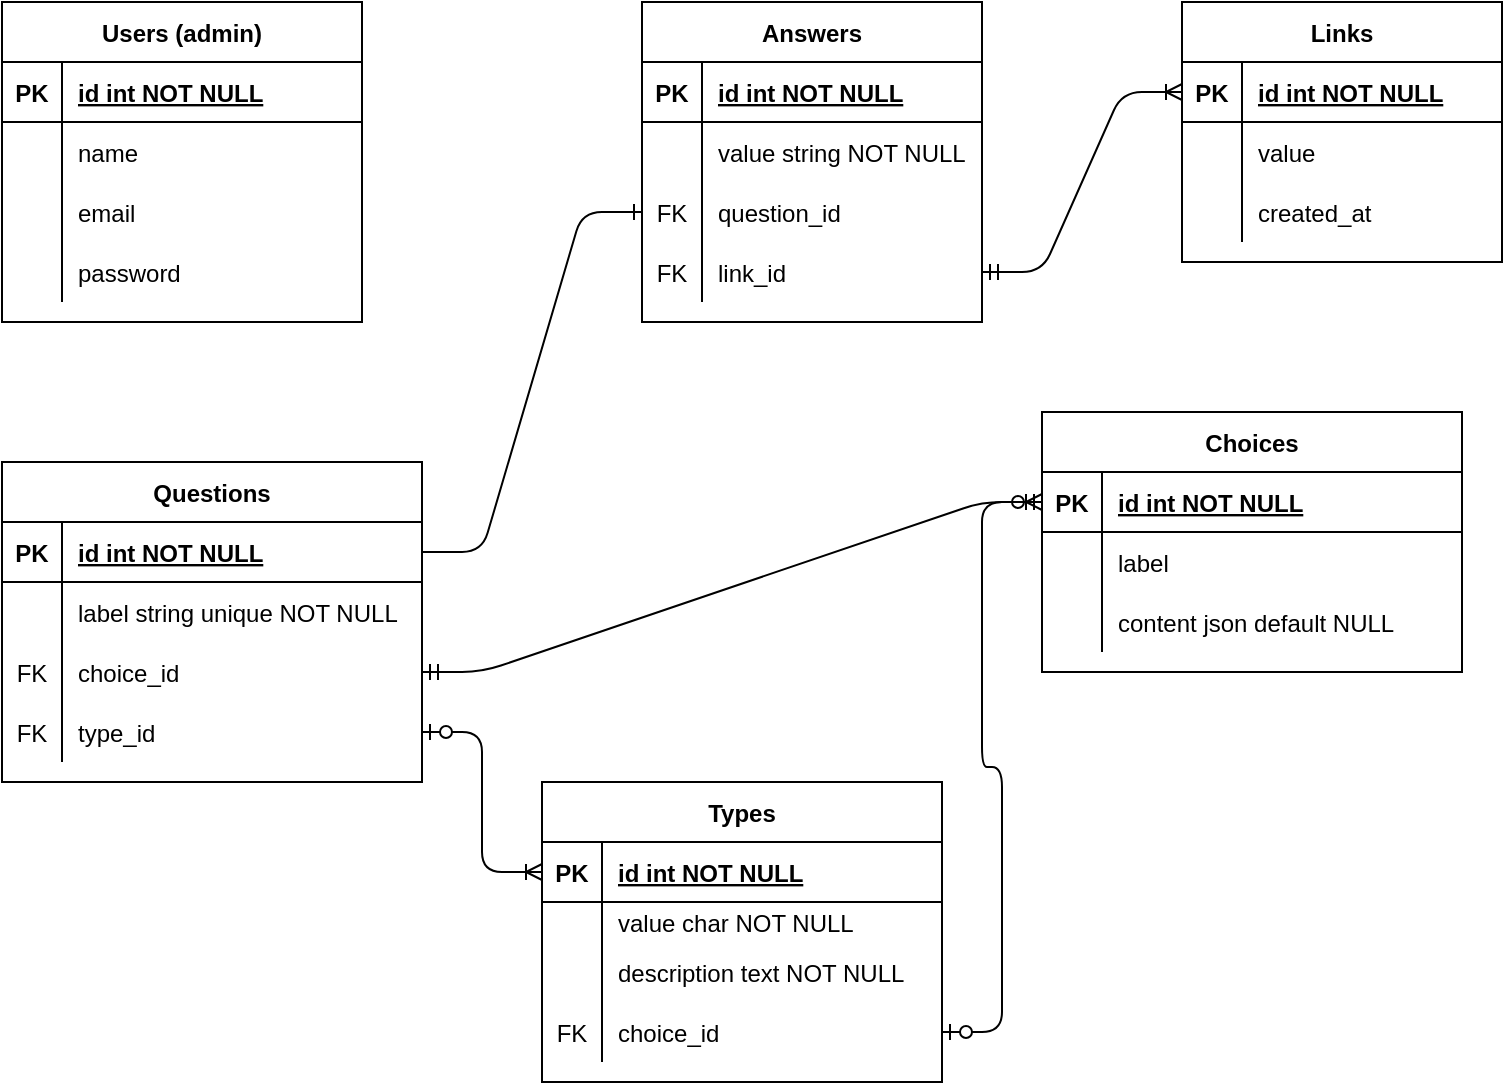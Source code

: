 <mxfile version="13.6.6" type="github">
  <diagram id="R2lEEEUBdFMjLlhIrx00" name="Page-1">
    <mxGraphModel dx="868" dy="485" grid="1" gridSize="10" guides="1" tooltips="1" connect="1" arrows="1" fold="1" page="1" pageScale="1" pageWidth="850" pageHeight="1100" math="0" shadow="0" extFonts="Permanent Marker^https://fonts.googleapis.com/css?family=Permanent+Marker">
      <root>
        <mxCell id="0" />
        <mxCell id="1" parent="0" />
        <mxCell id="QykQHZrIlKsvQV9ZvxKY-2" value="" style="shape=partialRectangle;collapsible=0;dropTarget=0;pointerEvents=0;fillColor=none;points=[[0,0.5],[1,0.5]];portConstraint=eastwest;top=0;left=0;right=0;bottom=0;" vertex="1" parent="1">
          <mxGeometry x="50" y="140" width="250" height="30" as="geometry" />
        </mxCell>
        <mxCell id="QykQHZrIlKsvQV9ZvxKY-3" value="" style="shape=partialRectangle;overflow=hidden;connectable=0;fillColor=none;top=0;left=0;bottom=0;right=0;" vertex="1" parent="QykQHZrIlKsvQV9ZvxKY-2">
          <mxGeometry width="30" height="30" as="geometry" />
        </mxCell>
        <mxCell id="QykQHZrIlKsvQV9ZvxKY-76" value="" style="edgeStyle=entityRelationEdgeStyle;fontSize=12;html=1;endArrow=ERoneToMany;startArrow=ERmandOne;entryX=0;entryY=0.5;entryDx=0;entryDy=0;" edge="1" parent="1" source="QykQHZrIlKsvQV9ZvxKY-42" target="QykQHZrIlKsvQV9ZvxKY-21">
          <mxGeometry width="100" height="100" relative="1" as="geometry">
            <mxPoint x="510" y="450" as="sourcePoint" />
            <mxPoint x="430" y="380" as="targetPoint" />
          </mxGeometry>
        </mxCell>
        <mxCell id="QykQHZrIlKsvQV9ZvxKY-83" value="" style="edgeStyle=entityRelationEdgeStyle;fontSize=12;html=1;endArrow=ERzeroToMany;startArrow=ERzeroToOne;entryX=0;entryY=0.5;entryDx=0;entryDy=0;exitX=1;exitY=0.5;exitDx=0;exitDy=0;" edge="1" parent="1" source="QykQHZrIlKsvQV9ZvxKY-80" target="C-vyLk0tnHw3VtMMgP7b-14">
          <mxGeometry width="100" height="100" relative="1" as="geometry">
            <mxPoint x="530" y="330" as="sourcePoint" />
            <mxPoint x="630" y="230" as="targetPoint" />
          </mxGeometry>
        </mxCell>
        <mxCell id="C-vyLk0tnHw3VtMMgP7b-2" value="Types" style="shape=table;startSize=30;container=1;collapsible=1;childLayout=tableLayout;fixedRows=1;rowLines=0;fontStyle=1;align=center;resizeLast=1;" parent="1" vertex="1">
          <mxGeometry x="310" y="430" width="200" height="150" as="geometry" />
        </mxCell>
        <mxCell id="C-vyLk0tnHw3VtMMgP7b-3" value="" style="shape=partialRectangle;collapsible=0;dropTarget=0;pointerEvents=0;fillColor=none;points=[[0,0.5],[1,0.5]];portConstraint=eastwest;top=0;left=0;right=0;bottom=1;" parent="C-vyLk0tnHw3VtMMgP7b-2" vertex="1">
          <mxGeometry y="30" width="200" height="30" as="geometry" />
        </mxCell>
        <mxCell id="C-vyLk0tnHw3VtMMgP7b-4" value="PK" style="shape=partialRectangle;overflow=hidden;connectable=0;fillColor=none;top=0;left=0;bottom=0;right=0;fontStyle=1;" parent="C-vyLk0tnHw3VtMMgP7b-3" vertex="1">
          <mxGeometry width="30" height="30" as="geometry" />
        </mxCell>
        <mxCell id="C-vyLk0tnHw3VtMMgP7b-5" value="id int NOT NULL " style="shape=partialRectangle;overflow=hidden;connectable=0;fillColor=none;top=0;left=0;bottom=0;right=0;align=left;spacingLeft=6;fontStyle=5;" parent="C-vyLk0tnHw3VtMMgP7b-3" vertex="1">
          <mxGeometry x="30" width="170" height="30" as="geometry" />
        </mxCell>
        <mxCell id="C-vyLk0tnHw3VtMMgP7b-6" value="" style="shape=partialRectangle;collapsible=0;dropTarget=0;pointerEvents=0;fillColor=none;points=[[0,0.5],[1,0.5]];portConstraint=eastwest;top=0;left=0;right=0;bottom=0;" parent="C-vyLk0tnHw3VtMMgP7b-2" vertex="1">
          <mxGeometry y="60" width="200" height="20" as="geometry" />
        </mxCell>
        <mxCell id="C-vyLk0tnHw3VtMMgP7b-7" value="" style="shape=partialRectangle;overflow=hidden;connectable=0;fillColor=none;top=0;left=0;bottom=0;right=0;" parent="C-vyLk0tnHw3VtMMgP7b-6" vertex="1">
          <mxGeometry width="30" height="20" as="geometry" />
        </mxCell>
        <mxCell id="C-vyLk0tnHw3VtMMgP7b-8" value="value char NOT NULL" style="shape=partialRectangle;overflow=hidden;connectable=0;fillColor=none;top=0;left=0;bottom=0;right=0;align=left;spacingLeft=6;" parent="C-vyLk0tnHw3VtMMgP7b-6" vertex="1">
          <mxGeometry x="30" width="170" height="20" as="geometry" />
        </mxCell>
        <mxCell id="C-vyLk0tnHw3VtMMgP7b-9" value="" style="shape=partialRectangle;collapsible=0;dropTarget=0;pointerEvents=0;fillColor=none;points=[[0,0.5],[1,0.5]];portConstraint=eastwest;top=0;left=0;right=0;bottom=0;" parent="C-vyLk0tnHw3VtMMgP7b-2" vertex="1">
          <mxGeometry y="80" width="200" height="30" as="geometry" />
        </mxCell>
        <mxCell id="C-vyLk0tnHw3VtMMgP7b-10" value="" style="shape=partialRectangle;overflow=hidden;connectable=0;fillColor=none;top=0;left=0;bottom=0;right=0;" parent="C-vyLk0tnHw3VtMMgP7b-9" vertex="1">
          <mxGeometry width="30" height="30" as="geometry" />
        </mxCell>
        <mxCell id="C-vyLk0tnHw3VtMMgP7b-11" value="description text NOT NULL" style="shape=partialRectangle;overflow=hidden;connectable=0;fillColor=none;top=0;left=0;bottom=0;right=0;align=left;spacingLeft=6;" parent="C-vyLk0tnHw3VtMMgP7b-9" vertex="1">
          <mxGeometry x="30" width="170" height="30" as="geometry" />
        </mxCell>
        <mxCell id="QykQHZrIlKsvQV9ZvxKY-80" value="" style="shape=partialRectangle;collapsible=0;dropTarget=0;pointerEvents=0;fillColor=none;top=0;left=0;bottom=0;right=0;points=[[0,0.5],[1,0.5]];portConstraint=eastwest;" vertex="1" parent="C-vyLk0tnHw3VtMMgP7b-2">
          <mxGeometry y="110" width="200" height="30" as="geometry" />
        </mxCell>
        <mxCell id="QykQHZrIlKsvQV9ZvxKY-81" value="FK" style="shape=partialRectangle;connectable=0;fillColor=none;top=0;left=0;bottom=0;right=0;fontStyle=0;overflow=hidden;" vertex="1" parent="QykQHZrIlKsvQV9ZvxKY-80">
          <mxGeometry width="30" height="30" as="geometry" />
        </mxCell>
        <mxCell id="QykQHZrIlKsvQV9ZvxKY-82" value="choice_id" style="shape=partialRectangle;connectable=0;fillColor=none;top=0;left=0;bottom=0;right=0;align=left;spacingLeft=6;fontStyle=0;overflow=hidden;" vertex="1" parent="QykQHZrIlKsvQV9ZvxKY-80">
          <mxGeometry x="30" width="170" height="30" as="geometry" />
        </mxCell>
        <mxCell id="QykQHZrIlKsvQV9ZvxKY-86" value="" style="edgeStyle=entityRelationEdgeStyle;fontSize=12;html=1;endArrow=ERmandOne;startArrow=ERmandOne;entryX=0;entryY=0.5;entryDx=0;entryDy=0;exitX=1;exitY=0.5;exitDx=0;exitDy=0;" edge="1" parent="1" source="QykQHZrIlKsvQV9ZvxKY-50" target="C-vyLk0tnHw3VtMMgP7b-14">
          <mxGeometry width="100" height="100" relative="1" as="geometry">
            <mxPoint x="380" y="420" as="sourcePoint" />
            <mxPoint x="480" y="320" as="targetPoint" />
          </mxGeometry>
        </mxCell>
        <mxCell id="C-vyLk0tnHw3VtMMgP7b-13" value="Choices" style="shape=table;startSize=30;container=1;collapsible=1;childLayout=tableLayout;fixedRows=1;rowLines=0;fontStyle=1;align=center;resizeLast=1;" parent="1" vertex="1">
          <mxGeometry x="560" y="245" width="210" height="130" as="geometry" />
        </mxCell>
        <mxCell id="C-vyLk0tnHw3VtMMgP7b-14" value="" style="shape=partialRectangle;collapsible=0;dropTarget=0;pointerEvents=0;fillColor=none;points=[[0,0.5],[1,0.5]];portConstraint=eastwest;top=0;left=0;right=0;bottom=1;" parent="C-vyLk0tnHw3VtMMgP7b-13" vertex="1">
          <mxGeometry y="30" width="210" height="30" as="geometry" />
        </mxCell>
        <mxCell id="C-vyLk0tnHw3VtMMgP7b-15" value="PK" style="shape=partialRectangle;overflow=hidden;connectable=0;fillColor=none;top=0;left=0;bottom=0;right=0;fontStyle=1;" parent="C-vyLk0tnHw3VtMMgP7b-14" vertex="1">
          <mxGeometry width="30" height="30" as="geometry" />
        </mxCell>
        <mxCell id="C-vyLk0tnHw3VtMMgP7b-16" value="id int NOT NULL " style="shape=partialRectangle;overflow=hidden;connectable=0;fillColor=none;top=0;left=0;bottom=0;right=0;align=left;spacingLeft=6;fontStyle=5;" parent="C-vyLk0tnHw3VtMMgP7b-14" vertex="1">
          <mxGeometry x="30" width="180" height="30" as="geometry" />
        </mxCell>
        <mxCell id="C-vyLk0tnHw3VtMMgP7b-17" value="" style="shape=partialRectangle;collapsible=0;dropTarget=0;pointerEvents=0;fillColor=none;points=[[0,0.5],[1,0.5]];portConstraint=eastwest;top=0;left=0;right=0;bottom=0;" parent="C-vyLk0tnHw3VtMMgP7b-13" vertex="1">
          <mxGeometry y="60" width="210" height="30" as="geometry" />
        </mxCell>
        <mxCell id="C-vyLk0tnHw3VtMMgP7b-18" value="" style="shape=partialRectangle;overflow=hidden;connectable=0;fillColor=none;top=0;left=0;bottom=0;right=0;" parent="C-vyLk0tnHw3VtMMgP7b-17" vertex="1">
          <mxGeometry width="30" height="30" as="geometry" />
        </mxCell>
        <mxCell id="C-vyLk0tnHw3VtMMgP7b-19" value="label" style="shape=partialRectangle;overflow=hidden;connectable=0;fillColor=none;top=0;left=0;bottom=0;right=0;align=left;spacingLeft=6;" parent="C-vyLk0tnHw3VtMMgP7b-17" vertex="1">
          <mxGeometry x="30" width="180" height="30" as="geometry" />
        </mxCell>
        <mxCell id="C-vyLk0tnHw3VtMMgP7b-20" value="" style="shape=partialRectangle;collapsible=0;dropTarget=0;pointerEvents=0;fillColor=none;points=[[0,0.5],[1,0.5]];portConstraint=eastwest;top=0;left=0;right=0;bottom=0;" parent="C-vyLk0tnHw3VtMMgP7b-13" vertex="1">
          <mxGeometry y="90" width="210" height="30" as="geometry" />
        </mxCell>
        <mxCell id="C-vyLk0tnHw3VtMMgP7b-21" value="" style="shape=partialRectangle;overflow=hidden;connectable=0;fillColor=none;top=0;left=0;bottom=0;right=0;" parent="C-vyLk0tnHw3VtMMgP7b-20" vertex="1">
          <mxGeometry width="30" height="30" as="geometry" />
        </mxCell>
        <mxCell id="C-vyLk0tnHw3VtMMgP7b-22" value="content json default NULL" style="shape=partialRectangle;overflow=hidden;connectable=0;fillColor=none;top=0;left=0;bottom=0;right=0;align=left;spacingLeft=6;" parent="C-vyLk0tnHw3VtMMgP7b-20" vertex="1">
          <mxGeometry x="30" width="180" height="30" as="geometry" />
        </mxCell>
        <mxCell id="C-vyLk0tnHw3VtMMgP7b-23" value="Questions" style="shape=table;startSize=30;container=1;collapsible=1;childLayout=tableLayout;fixedRows=1;rowLines=0;fontStyle=1;align=center;resizeLast=1;" parent="1" vertex="1">
          <mxGeometry x="40" y="270" width="210" height="160" as="geometry" />
        </mxCell>
        <mxCell id="C-vyLk0tnHw3VtMMgP7b-24" value="" style="shape=partialRectangle;collapsible=0;dropTarget=0;pointerEvents=0;fillColor=none;points=[[0,0.5],[1,0.5]];portConstraint=eastwest;top=0;left=0;right=0;bottom=1;" parent="C-vyLk0tnHw3VtMMgP7b-23" vertex="1">
          <mxGeometry y="30" width="210" height="30" as="geometry" />
        </mxCell>
        <mxCell id="C-vyLk0tnHw3VtMMgP7b-25" value="PK" style="shape=partialRectangle;overflow=hidden;connectable=0;fillColor=none;top=0;left=0;bottom=0;right=0;fontStyle=1;" parent="C-vyLk0tnHw3VtMMgP7b-24" vertex="1">
          <mxGeometry width="30" height="30" as="geometry" />
        </mxCell>
        <mxCell id="C-vyLk0tnHw3VtMMgP7b-26" value="id int NOT NULL " style="shape=partialRectangle;overflow=hidden;connectable=0;fillColor=none;top=0;left=0;bottom=0;right=0;align=left;spacingLeft=6;fontStyle=5;" parent="C-vyLk0tnHw3VtMMgP7b-24" vertex="1">
          <mxGeometry x="30" width="180" height="30" as="geometry" />
        </mxCell>
        <mxCell id="C-vyLk0tnHw3VtMMgP7b-27" value="" style="shape=partialRectangle;collapsible=0;dropTarget=0;pointerEvents=0;fillColor=none;points=[[0,0.5],[1,0.5]];portConstraint=eastwest;top=0;left=0;right=0;bottom=0;" parent="C-vyLk0tnHw3VtMMgP7b-23" vertex="1">
          <mxGeometry y="60" width="210" height="30" as="geometry" />
        </mxCell>
        <mxCell id="C-vyLk0tnHw3VtMMgP7b-28" value="" style="shape=partialRectangle;overflow=hidden;connectable=0;fillColor=none;top=0;left=0;bottom=0;right=0;" parent="C-vyLk0tnHw3VtMMgP7b-27" vertex="1">
          <mxGeometry width="30" height="30" as="geometry" />
        </mxCell>
        <mxCell id="C-vyLk0tnHw3VtMMgP7b-29" value="label string unique NOT NULL" style="shape=partialRectangle;overflow=hidden;connectable=0;fillColor=none;top=0;left=0;bottom=0;right=0;align=left;spacingLeft=6;" parent="C-vyLk0tnHw3VtMMgP7b-27" vertex="1">
          <mxGeometry x="30" width="180" height="30" as="geometry" />
        </mxCell>
        <mxCell id="QykQHZrIlKsvQV9ZvxKY-50" value="" style="shape=partialRectangle;collapsible=0;dropTarget=0;pointerEvents=0;fillColor=none;top=0;left=0;bottom=0;right=0;points=[[0,0.5],[1,0.5]];portConstraint=eastwest;" vertex="1" parent="C-vyLk0tnHw3VtMMgP7b-23">
          <mxGeometry y="90" width="210" height="30" as="geometry" />
        </mxCell>
        <mxCell id="QykQHZrIlKsvQV9ZvxKY-51" value="FK" style="shape=partialRectangle;connectable=0;fillColor=none;top=0;left=0;bottom=0;right=0;fontStyle=0;overflow=hidden;" vertex="1" parent="QykQHZrIlKsvQV9ZvxKY-50">
          <mxGeometry width="30" height="30" as="geometry" />
        </mxCell>
        <mxCell id="QykQHZrIlKsvQV9ZvxKY-52" value="choice_id" style="shape=partialRectangle;connectable=0;fillColor=none;top=0;left=0;bottom=0;right=0;align=left;spacingLeft=6;fontStyle=0;overflow=hidden;" vertex="1" parent="QykQHZrIlKsvQV9ZvxKY-50">
          <mxGeometry x="30" width="180" height="30" as="geometry" />
        </mxCell>
        <mxCell id="QykQHZrIlKsvQV9ZvxKY-46" value="" style="shape=partialRectangle;collapsible=0;dropTarget=0;pointerEvents=0;fillColor=none;top=0;left=0;bottom=0;right=0;points=[[0,0.5],[1,0.5]];portConstraint=eastwest;" vertex="1" parent="C-vyLk0tnHw3VtMMgP7b-23">
          <mxGeometry y="120" width="210" height="30" as="geometry" />
        </mxCell>
        <mxCell id="QykQHZrIlKsvQV9ZvxKY-47" value="FK" style="shape=partialRectangle;connectable=0;fillColor=none;top=0;left=0;bottom=0;right=0;fontStyle=0;overflow=hidden;" vertex="1" parent="QykQHZrIlKsvQV9ZvxKY-46">
          <mxGeometry width="30" height="30" as="geometry" />
        </mxCell>
        <mxCell id="QykQHZrIlKsvQV9ZvxKY-48" value="type_id" style="shape=partialRectangle;connectable=0;fillColor=none;top=0;left=0;bottom=0;right=0;align=left;spacingLeft=6;fontStyle=0;overflow=hidden;" vertex="1" parent="QykQHZrIlKsvQV9ZvxKY-46">
          <mxGeometry x="30" width="180" height="30" as="geometry" />
        </mxCell>
        <mxCell id="QykQHZrIlKsvQV9ZvxKY-87" value="" style="edgeStyle=entityRelationEdgeStyle;fontSize=12;html=1;endArrow=ERone;endFill=1;entryX=0;entryY=0.5;entryDx=0;entryDy=0;exitX=1;exitY=0.5;exitDx=0;exitDy=0;" edge="1" parent="1" source="C-vyLk0tnHw3VtMMgP7b-24" target="QykQHZrIlKsvQV9ZvxKY-38">
          <mxGeometry width="100" height="100" relative="1" as="geometry">
            <mxPoint x="380" y="330" as="sourcePoint" />
            <mxPoint x="480" y="230" as="targetPoint" />
          </mxGeometry>
        </mxCell>
        <mxCell id="QykQHZrIlKsvQV9ZvxKY-88" value="" style="edgeStyle=entityRelationEdgeStyle;fontSize=12;html=1;endArrow=ERoneToMany;startArrow=ERzeroToOne;exitX=1;exitY=0.5;exitDx=0;exitDy=0;entryX=0;entryY=0.5;entryDx=0;entryDy=0;" edge="1" parent="1" source="QykQHZrIlKsvQV9ZvxKY-46" target="C-vyLk0tnHw3VtMMgP7b-3">
          <mxGeometry width="100" height="100" relative="1" as="geometry">
            <mxPoint x="380" y="390" as="sourcePoint" />
            <mxPoint x="480" y="290" as="targetPoint" />
          </mxGeometry>
        </mxCell>
        <mxCell id="QykQHZrIlKsvQV9ZvxKY-89" value="Users (admin)" style="shape=table;startSize=30;container=1;collapsible=1;childLayout=tableLayout;fixedRows=1;rowLines=0;fontStyle=1;align=center;resizeLast=1;" vertex="1" parent="1">
          <mxGeometry x="40" y="40" width="180" height="160" as="geometry" />
        </mxCell>
        <mxCell id="QykQHZrIlKsvQV9ZvxKY-90" value="" style="shape=partialRectangle;collapsible=0;dropTarget=0;pointerEvents=0;fillColor=none;top=0;left=0;bottom=1;right=0;points=[[0,0.5],[1,0.5]];portConstraint=eastwest;" vertex="1" parent="QykQHZrIlKsvQV9ZvxKY-89">
          <mxGeometry y="30" width="180" height="30" as="geometry" />
        </mxCell>
        <mxCell id="QykQHZrIlKsvQV9ZvxKY-91" value="PK" style="shape=partialRectangle;connectable=0;fillColor=none;top=0;left=0;bottom=0;right=0;fontStyle=1;overflow=hidden;" vertex="1" parent="QykQHZrIlKsvQV9ZvxKY-90">
          <mxGeometry width="30" height="30" as="geometry" />
        </mxCell>
        <mxCell id="QykQHZrIlKsvQV9ZvxKY-92" value="id int NOT NULL" style="shape=partialRectangle;connectable=0;fillColor=none;top=0;left=0;bottom=0;right=0;align=left;spacingLeft=6;fontStyle=5;overflow=hidden;" vertex="1" parent="QykQHZrIlKsvQV9ZvxKY-90">
          <mxGeometry x="30" width="150" height="30" as="geometry" />
        </mxCell>
        <mxCell id="QykQHZrIlKsvQV9ZvxKY-93" value="" style="shape=partialRectangle;collapsible=0;dropTarget=0;pointerEvents=0;fillColor=none;top=0;left=0;bottom=0;right=0;points=[[0,0.5],[1,0.5]];portConstraint=eastwest;" vertex="1" parent="QykQHZrIlKsvQV9ZvxKY-89">
          <mxGeometry y="60" width="180" height="30" as="geometry" />
        </mxCell>
        <mxCell id="QykQHZrIlKsvQV9ZvxKY-94" value="" style="shape=partialRectangle;connectable=0;fillColor=none;top=0;left=0;bottom=0;right=0;editable=1;overflow=hidden;" vertex="1" parent="QykQHZrIlKsvQV9ZvxKY-93">
          <mxGeometry width="30" height="30" as="geometry" />
        </mxCell>
        <mxCell id="QykQHZrIlKsvQV9ZvxKY-95" value="name" style="shape=partialRectangle;connectable=0;fillColor=none;top=0;left=0;bottom=0;right=0;align=left;spacingLeft=6;overflow=hidden;" vertex="1" parent="QykQHZrIlKsvQV9ZvxKY-93">
          <mxGeometry x="30" width="150" height="30" as="geometry" />
        </mxCell>
        <mxCell id="QykQHZrIlKsvQV9ZvxKY-96" value="" style="shape=partialRectangle;collapsible=0;dropTarget=0;pointerEvents=0;fillColor=none;top=0;left=0;bottom=0;right=0;points=[[0,0.5],[1,0.5]];portConstraint=eastwest;" vertex="1" parent="QykQHZrIlKsvQV9ZvxKY-89">
          <mxGeometry y="90" width="180" height="30" as="geometry" />
        </mxCell>
        <mxCell id="QykQHZrIlKsvQV9ZvxKY-97" value="" style="shape=partialRectangle;connectable=0;fillColor=none;top=0;left=0;bottom=0;right=0;editable=1;overflow=hidden;" vertex="1" parent="QykQHZrIlKsvQV9ZvxKY-96">
          <mxGeometry width="30" height="30" as="geometry" />
        </mxCell>
        <mxCell id="QykQHZrIlKsvQV9ZvxKY-98" value="email" style="shape=partialRectangle;connectable=0;fillColor=none;top=0;left=0;bottom=0;right=0;align=left;spacingLeft=6;overflow=hidden;" vertex="1" parent="QykQHZrIlKsvQV9ZvxKY-96">
          <mxGeometry x="30" width="150" height="30" as="geometry" />
        </mxCell>
        <mxCell id="QykQHZrIlKsvQV9ZvxKY-99" value="" style="shape=partialRectangle;collapsible=0;dropTarget=0;pointerEvents=0;fillColor=none;top=0;left=0;bottom=0;right=0;points=[[0,0.5],[1,0.5]];portConstraint=eastwest;" vertex="1" parent="QykQHZrIlKsvQV9ZvxKY-89">
          <mxGeometry y="120" width="180" height="30" as="geometry" />
        </mxCell>
        <mxCell id="QykQHZrIlKsvQV9ZvxKY-100" value="" style="shape=partialRectangle;connectable=0;fillColor=none;top=0;left=0;bottom=0;right=0;editable=1;overflow=hidden;" vertex="1" parent="QykQHZrIlKsvQV9ZvxKY-99">
          <mxGeometry width="30" height="30" as="geometry" />
        </mxCell>
        <mxCell id="QykQHZrIlKsvQV9ZvxKY-101" value="password" style="shape=partialRectangle;connectable=0;fillColor=none;top=0;left=0;bottom=0;right=0;align=left;spacingLeft=6;overflow=hidden;" vertex="1" parent="QykQHZrIlKsvQV9ZvxKY-99">
          <mxGeometry x="30" width="150" height="30" as="geometry" />
        </mxCell>
        <mxCell id="QykQHZrIlKsvQV9ZvxKY-10" value="Answers" style="shape=table;startSize=30;container=1;collapsible=1;childLayout=tableLayout;fixedRows=1;rowLines=0;fontStyle=1;align=center;resizeLast=1;" vertex="1" parent="1">
          <mxGeometry x="360" y="40" width="170" height="160" as="geometry" />
        </mxCell>
        <mxCell id="QykQHZrIlKsvQV9ZvxKY-11" value="" style="shape=partialRectangle;collapsible=0;dropTarget=0;pointerEvents=0;fillColor=none;points=[[0,0.5],[1,0.5]];portConstraint=eastwest;top=0;left=0;right=0;bottom=1;" vertex="1" parent="QykQHZrIlKsvQV9ZvxKY-10">
          <mxGeometry y="30" width="170" height="30" as="geometry" />
        </mxCell>
        <mxCell id="QykQHZrIlKsvQV9ZvxKY-12" value="PK" style="shape=partialRectangle;overflow=hidden;connectable=0;fillColor=none;top=0;left=0;bottom=0;right=0;fontStyle=1;" vertex="1" parent="QykQHZrIlKsvQV9ZvxKY-11">
          <mxGeometry width="30" height="30" as="geometry" />
        </mxCell>
        <mxCell id="QykQHZrIlKsvQV9ZvxKY-13" value="id int NOT NULL " style="shape=partialRectangle;overflow=hidden;connectable=0;fillColor=none;top=0;left=0;bottom=0;right=0;align=left;spacingLeft=6;fontStyle=5;" vertex="1" parent="QykQHZrIlKsvQV9ZvxKY-11">
          <mxGeometry x="30" width="140" height="30" as="geometry" />
        </mxCell>
        <mxCell id="QykQHZrIlKsvQV9ZvxKY-14" value="" style="shape=partialRectangle;collapsible=0;dropTarget=0;pointerEvents=0;fillColor=none;points=[[0,0.5],[1,0.5]];portConstraint=eastwest;top=0;left=0;right=0;bottom=0;" vertex="1" parent="QykQHZrIlKsvQV9ZvxKY-10">
          <mxGeometry y="60" width="170" height="30" as="geometry" />
        </mxCell>
        <mxCell id="QykQHZrIlKsvQV9ZvxKY-15" value="" style="shape=partialRectangle;overflow=hidden;connectable=0;fillColor=none;top=0;left=0;bottom=0;right=0;" vertex="1" parent="QykQHZrIlKsvQV9ZvxKY-14">
          <mxGeometry width="30" height="30" as="geometry" />
        </mxCell>
        <mxCell id="QykQHZrIlKsvQV9ZvxKY-16" value="value string NOT NULL" style="shape=partialRectangle;overflow=hidden;connectable=0;fillColor=none;top=0;left=0;bottom=0;right=0;align=left;spacingLeft=6;" vertex="1" parent="QykQHZrIlKsvQV9ZvxKY-14">
          <mxGeometry x="30" width="140" height="30" as="geometry" />
        </mxCell>
        <mxCell id="QykQHZrIlKsvQV9ZvxKY-38" value="" style="shape=partialRectangle;collapsible=0;dropTarget=0;pointerEvents=0;fillColor=none;top=0;left=0;bottom=0;right=0;points=[[0,0.5],[1,0.5]];portConstraint=eastwest;" vertex="1" parent="QykQHZrIlKsvQV9ZvxKY-10">
          <mxGeometry y="90" width="170" height="30" as="geometry" />
        </mxCell>
        <mxCell id="QykQHZrIlKsvQV9ZvxKY-39" value="FK" style="shape=partialRectangle;connectable=0;fillColor=none;top=0;left=0;bottom=0;right=0;fontStyle=0;overflow=hidden;" vertex="1" parent="QykQHZrIlKsvQV9ZvxKY-38">
          <mxGeometry width="30" height="30" as="geometry" />
        </mxCell>
        <mxCell id="QykQHZrIlKsvQV9ZvxKY-40" value="question_id" style="shape=partialRectangle;connectable=0;fillColor=none;top=0;left=0;bottom=0;right=0;align=left;spacingLeft=6;fontStyle=0;overflow=hidden;" vertex="1" parent="QykQHZrIlKsvQV9ZvxKY-38">
          <mxGeometry x="30" width="140" height="30" as="geometry" />
        </mxCell>
        <mxCell id="QykQHZrIlKsvQV9ZvxKY-42" value="" style="shape=partialRectangle;collapsible=0;dropTarget=0;pointerEvents=0;fillColor=none;top=0;left=0;bottom=0;right=0;points=[[0,0.5],[1,0.5]];portConstraint=eastwest;" vertex="1" parent="QykQHZrIlKsvQV9ZvxKY-10">
          <mxGeometry y="120" width="170" height="30" as="geometry" />
        </mxCell>
        <mxCell id="QykQHZrIlKsvQV9ZvxKY-43" value="FK" style="shape=partialRectangle;connectable=0;fillColor=none;top=0;left=0;bottom=0;right=0;fontStyle=0;overflow=hidden;" vertex="1" parent="QykQHZrIlKsvQV9ZvxKY-42">
          <mxGeometry width="30" height="30" as="geometry" />
        </mxCell>
        <mxCell id="QykQHZrIlKsvQV9ZvxKY-44" value="link_id" style="shape=partialRectangle;connectable=0;fillColor=none;top=0;left=0;bottom=0;right=0;align=left;spacingLeft=6;fontStyle=0;overflow=hidden;" vertex="1" parent="QykQHZrIlKsvQV9ZvxKY-42">
          <mxGeometry x="30" width="140" height="30" as="geometry" />
        </mxCell>
        <mxCell id="QykQHZrIlKsvQV9ZvxKY-20" value="Links" style="shape=table;startSize=30;container=1;collapsible=1;childLayout=tableLayout;fixedRows=1;rowLines=0;fontStyle=1;align=center;resizeLast=1;" vertex="1" parent="1">
          <mxGeometry x="630" y="40" width="160" height="130" as="geometry" />
        </mxCell>
        <mxCell id="QykQHZrIlKsvQV9ZvxKY-21" value="" style="shape=partialRectangle;collapsible=0;dropTarget=0;pointerEvents=0;fillColor=none;top=0;left=0;bottom=1;right=0;points=[[0,0.5],[1,0.5]];portConstraint=eastwest;" vertex="1" parent="QykQHZrIlKsvQV9ZvxKY-20">
          <mxGeometry y="30" width="160" height="30" as="geometry" />
        </mxCell>
        <mxCell id="QykQHZrIlKsvQV9ZvxKY-22" value="PK" style="shape=partialRectangle;connectable=0;fillColor=none;top=0;left=0;bottom=0;right=0;fontStyle=1;overflow=hidden;" vertex="1" parent="QykQHZrIlKsvQV9ZvxKY-21">
          <mxGeometry width="30" height="30" as="geometry" />
        </mxCell>
        <mxCell id="QykQHZrIlKsvQV9ZvxKY-23" value="id int NOT NULL" style="shape=partialRectangle;connectable=0;fillColor=none;top=0;left=0;bottom=0;right=0;align=left;spacingLeft=6;fontStyle=5;overflow=hidden;" vertex="1" parent="QykQHZrIlKsvQV9ZvxKY-21">
          <mxGeometry x="30" width="130" height="30" as="geometry" />
        </mxCell>
        <mxCell id="QykQHZrIlKsvQV9ZvxKY-24" value="" style="shape=partialRectangle;collapsible=0;dropTarget=0;pointerEvents=0;fillColor=none;top=0;left=0;bottom=0;right=0;points=[[0,0.5],[1,0.5]];portConstraint=eastwest;" vertex="1" parent="QykQHZrIlKsvQV9ZvxKY-20">
          <mxGeometry y="60" width="160" height="30" as="geometry" />
        </mxCell>
        <mxCell id="QykQHZrIlKsvQV9ZvxKY-25" value="" style="shape=partialRectangle;connectable=0;fillColor=none;top=0;left=0;bottom=0;right=0;editable=1;overflow=hidden;" vertex="1" parent="QykQHZrIlKsvQV9ZvxKY-24">
          <mxGeometry width="30" height="30" as="geometry" />
        </mxCell>
        <mxCell id="QykQHZrIlKsvQV9ZvxKY-26" value="value" style="shape=partialRectangle;connectable=0;fillColor=none;top=0;left=0;bottom=0;right=0;align=left;spacingLeft=6;overflow=hidden;" vertex="1" parent="QykQHZrIlKsvQV9ZvxKY-24">
          <mxGeometry x="30" width="130" height="30" as="geometry" />
        </mxCell>
        <mxCell id="QykQHZrIlKsvQV9ZvxKY-103" value="" style="shape=partialRectangle;collapsible=0;dropTarget=0;pointerEvents=0;fillColor=none;top=0;left=0;bottom=0;right=0;points=[[0,0.5],[1,0.5]];portConstraint=eastwest;" vertex="1" parent="QykQHZrIlKsvQV9ZvxKY-20">
          <mxGeometry y="90" width="160" height="30" as="geometry" />
        </mxCell>
        <mxCell id="QykQHZrIlKsvQV9ZvxKY-104" value="" style="shape=partialRectangle;connectable=0;fillColor=none;top=0;left=0;bottom=0;right=0;editable=1;overflow=hidden;" vertex="1" parent="QykQHZrIlKsvQV9ZvxKY-103">
          <mxGeometry width="30" height="30" as="geometry" />
        </mxCell>
        <mxCell id="QykQHZrIlKsvQV9ZvxKY-105" value="created_at" style="shape=partialRectangle;connectable=0;fillColor=none;top=0;left=0;bottom=0;right=0;align=left;spacingLeft=6;overflow=hidden;" vertex="1" parent="QykQHZrIlKsvQV9ZvxKY-103">
          <mxGeometry x="30" width="130" height="30" as="geometry" />
        </mxCell>
      </root>
    </mxGraphModel>
  </diagram>
</mxfile>
